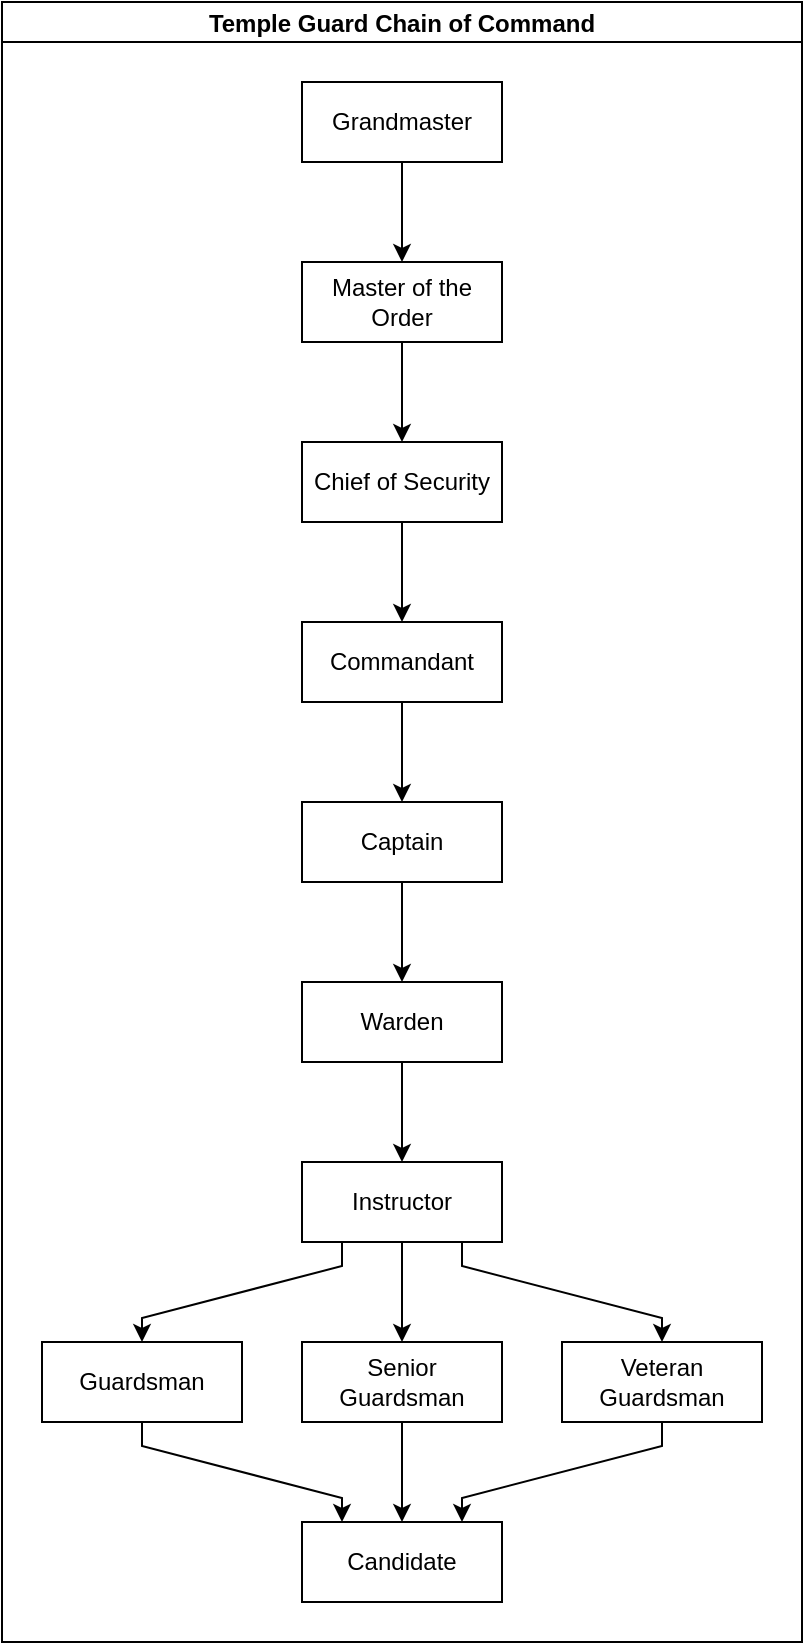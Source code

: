 <mxfile version="20.5.3" type="device"><diagram id="C5RBs43oDa-KdzZeNtuy" name="Page-1"><mxGraphModel dx="1422" dy="809" grid="1" gridSize="10" guides="1" tooltips="1" connect="1" arrows="1" fold="1" page="1" pageScale="1" pageWidth="827" pageHeight="1169" math="0" shadow="0"><root><mxCell id="WIyWlLk6GJQsqaUBKTNV-0"/><mxCell id="WIyWlLk6GJQsqaUBKTNV-1" parent="WIyWlLk6GJQsqaUBKTNV-0"/><mxCell id="BR4H6Kr1QVrYx8puUUpU-97" value="Temple Guard Chain of Command" style="swimlane;startSize=20;horizontal=1;childLayout=flowLayout;flowOrientation=north;resizable=0;interRankCellSpacing=50;containerType=tree;" vertex="1" parent="WIyWlLk6GJQsqaUBKTNV-1"><mxGeometry x="214" y="175" width="400" height="820" as="geometry"/></mxCell><mxCell id="BR4H6Kr1QVrYx8puUUpU-98" value="Grandmaster" style="whiteSpace=wrap;html=1;" vertex="1" parent="BR4H6Kr1QVrYx8puUUpU-97"><mxGeometry x="150" y="40" width="100" height="40" as="geometry"/></mxCell><mxCell id="BR4H6Kr1QVrYx8puUUpU-106" value="" style="edgeStyle=orthogonalEdgeStyle;rounded=0;orthogonalLoop=1;jettySize=auto;html=1;noEdgeStyle=1;orthogonal=1;" edge="1" source="BR4H6Kr1QVrYx8puUUpU-98" target="BR4H6Kr1QVrYx8puUUpU-107" parent="BR4H6Kr1QVrYx8puUUpU-97"><mxGeometry relative="1" as="geometry"><Array as="points"><mxPoint x="200" y="92"/><mxPoint x="200" y="118"/></Array></mxGeometry></mxCell><mxCell id="BR4H6Kr1QVrYx8puUUpU-107" value="Master of the Order" style="whiteSpace=wrap;html=1;" vertex="1" parent="BR4H6Kr1QVrYx8puUUpU-97"><mxGeometry x="150" y="130" width="100" height="40" as="geometry"/></mxCell><mxCell id="BR4H6Kr1QVrYx8puUUpU-108" value="" style="edgeStyle=orthogonalEdgeStyle;rounded=0;orthogonalLoop=1;jettySize=auto;html=1;noEdgeStyle=1;orthogonal=1;" edge="1" target="BR4H6Kr1QVrYx8puUUpU-109" source="BR4H6Kr1QVrYx8puUUpU-107" parent="BR4H6Kr1QVrYx8puUUpU-97"><mxGeometry relative="1" as="geometry"><mxPoint x="769" y="1365" as="sourcePoint"/><Array as="points"><mxPoint x="200" y="182"/><mxPoint x="200" y="208"/></Array></mxGeometry></mxCell><mxCell id="BR4H6Kr1QVrYx8puUUpU-109" value="Chief of Security" style="whiteSpace=wrap;html=1;" vertex="1" parent="BR4H6Kr1QVrYx8puUUpU-97"><mxGeometry x="150" y="220" width="100" height="40" as="geometry"/></mxCell><mxCell id="BR4H6Kr1QVrYx8puUUpU-110" value="" style="edgeStyle=orthogonalEdgeStyle;rounded=0;orthogonalLoop=1;jettySize=auto;html=1;noEdgeStyle=1;orthogonal=1;" edge="1" target="BR4H6Kr1QVrYx8puUUpU-111" source="BR4H6Kr1QVrYx8puUUpU-109" parent="BR4H6Kr1QVrYx8puUUpU-97"><mxGeometry relative="1" as="geometry"><mxPoint x="729" y="1375" as="sourcePoint"/><Array as="points"><mxPoint x="200" y="272"/><mxPoint x="200" y="298"/></Array></mxGeometry></mxCell><mxCell id="BR4H6Kr1QVrYx8puUUpU-111" value="Commandant" style="whiteSpace=wrap;html=1;" vertex="1" parent="BR4H6Kr1QVrYx8puUUpU-97"><mxGeometry x="150" y="310" width="100" height="40" as="geometry"/></mxCell><mxCell id="BR4H6Kr1QVrYx8puUUpU-112" value="" style="edgeStyle=orthogonalEdgeStyle;rounded=0;orthogonalLoop=1;jettySize=auto;html=1;noEdgeStyle=1;orthogonal=1;" edge="1" target="BR4H6Kr1QVrYx8puUUpU-113" source="BR4H6Kr1QVrYx8puUUpU-111" parent="BR4H6Kr1QVrYx8puUUpU-97"><mxGeometry relative="1" as="geometry"><mxPoint x="689" y="1385" as="sourcePoint"/><Array as="points"><mxPoint x="200" y="362"/><mxPoint x="200" y="388"/></Array></mxGeometry></mxCell><mxCell id="BR4H6Kr1QVrYx8puUUpU-113" value="Captain" style="whiteSpace=wrap;html=1;" vertex="1" parent="BR4H6Kr1QVrYx8puUUpU-97"><mxGeometry x="150" y="400" width="100" height="40" as="geometry"/></mxCell><mxCell id="BR4H6Kr1QVrYx8puUUpU-114" value="" style="edgeStyle=orthogonalEdgeStyle;rounded=0;orthogonalLoop=1;jettySize=auto;html=1;noEdgeStyle=1;orthogonal=1;" edge="1" target="BR4H6Kr1QVrYx8puUUpU-115" source="BR4H6Kr1QVrYx8puUUpU-113" parent="BR4H6Kr1QVrYx8puUUpU-97"><mxGeometry relative="1" as="geometry"><mxPoint x="649" y="1395" as="sourcePoint"/><Array as="points"><mxPoint x="200" y="452"/><mxPoint x="200" y="478"/></Array></mxGeometry></mxCell><mxCell id="BR4H6Kr1QVrYx8puUUpU-115" value="Warden" style="whiteSpace=wrap;html=1;" vertex="1" parent="BR4H6Kr1QVrYx8puUUpU-97"><mxGeometry x="150" y="490" width="100" height="40" as="geometry"/></mxCell><mxCell id="BR4H6Kr1QVrYx8puUUpU-116" value="" style="edgeStyle=orthogonalEdgeStyle;rounded=0;orthogonalLoop=1;jettySize=auto;html=1;noEdgeStyle=1;orthogonal=1;" edge="1" target="BR4H6Kr1QVrYx8puUUpU-117" source="BR4H6Kr1QVrYx8puUUpU-115" parent="BR4H6Kr1QVrYx8puUUpU-97"><mxGeometry relative="1" as="geometry"><mxPoint x="609" y="1405" as="sourcePoint"/><Array as="points"><mxPoint x="200" y="542"/><mxPoint x="200" y="568"/></Array></mxGeometry></mxCell><mxCell id="BR4H6Kr1QVrYx8puUUpU-117" value="Instructor" style="whiteSpace=wrap;html=1;" vertex="1" parent="BR4H6Kr1QVrYx8puUUpU-97"><mxGeometry x="150" y="580" width="100" height="40" as="geometry"/></mxCell><mxCell id="BR4H6Kr1QVrYx8puUUpU-118" value="" style="edgeStyle=orthogonalEdgeStyle;rounded=0;orthogonalLoop=1;jettySize=auto;html=1;noEdgeStyle=1;orthogonal=1;" edge="1" target="BR4H6Kr1QVrYx8puUUpU-119" source="BR4H6Kr1QVrYx8puUUpU-117" parent="BR4H6Kr1QVrYx8puUUpU-97"><mxGeometry relative="1" as="geometry"><mxPoint x="569" y="1415" as="sourcePoint"/><Array as="points"><mxPoint x="170" y="632"/><mxPoint x="70" y="658"/></Array></mxGeometry></mxCell><mxCell id="BR4H6Kr1QVrYx8puUUpU-126" style="edgeStyle=orthogonalEdgeStyle;rounded=0;orthogonalLoop=1;jettySize=auto;html=1;exitX=0.5;exitY=1;exitDx=0;exitDy=0;noEdgeStyle=1;orthogonal=1;" edge="1" parent="BR4H6Kr1QVrYx8puUUpU-97" source="BR4H6Kr1QVrYx8puUUpU-119" target="BR4H6Kr1QVrYx8puUUpU-125"><mxGeometry relative="1" as="geometry"><Array as="points"><mxPoint x="70" y="722"/><mxPoint x="170" y="748"/></Array></mxGeometry></mxCell><mxCell id="BR4H6Kr1QVrYx8puUUpU-119" value="Guardsman" style="whiteSpace=wrap;html=1;" vertex="1" parent="BR4H6Kr1QVrYx8puUUpU-97"><mxGeometry x="20" y="670" width="100" height="40" as="geometry"/></mxCell><mxCell id="BR4H6Kr1QVrYx8puUUpU-120" value="" style="edgeStyle=orthogonalEdgeStyle;rounded=0;orthogonalLoop=1;jettySize=auto;html=1;noEdgeStyle=1;orthogonal=1;" edge="1" target="BR4H6Kr1QVrYx8puUUpU-121" source="BR4H6Kr1QVrYx8puUUpU-117" parent="BR4H6Kr1QVrYx8puUUpU-97"><mxGeometry relative="1" as="geometry"><mxPoint x="549" y="1375" as="sourcePoint"/><Array as="points"><mxPoint x="200" y="634"/><mxPoint x="200" y="658"/></Array></mxGeometry></mxCell><mxCell id="BR4H6Kr1QVrYx8puUUpU-121" value="Senior Guardsman" style="whiteSpace=wrap;html=1;" vertex="1" parent="BR4H6Kr1QVrYx8puUUpU-97"><mxGeometry x="150" y="670" width="100" height="40" as="geometry"/></mxCell><mxCell id="BR4H6Kr1QVrYx8puUUpU-122" value="" style="edgeStyle=orthogonalEdgeStyle;rounded=0;orthogonalLoop=1;jettySize=auto;html=1;noEdgeStyle=1;orthogonal=1;" edge="1" target="BR4H6Kr1QVrYx8puUUpU-123" source="BR4H6Kr1QVrYx8puUUpU-117" parent="BR4H6Kr1QVrYx8puUUpU-97"><mxGeometry relative="1" as="geometry"><mxPoint x="594" y="1335" as="sourcePoint"/><Array as="points"><mxPoint x="230" y="632"/><mxPoint x="330" y="658"/></Array></mxGeometry></mxCell><mxCell id="BR4H6Kr1QVrYx8puUUpU-127" style="edgeStyle=orthogonalEdgeStyle;rounded=0;orthogonalLoop=1;jettySize=auto;html=1;exitX=0.5;exitY=1;exitDx=0;exitDy=0;noEdgeStyle=1;orthogonal=1;" edge="1" parent="BR4H6Kr1QVrYx8puUUpU-97" source="BR4H6Kr1QVrYx8puUUpU-123" target="BR4H6Kr1QVrYx8puUUpU-125"><mxGeometry relative="1" as="geometry"><Array as="points"><mxPoint x="330" y="722"/><mxPoint x="230" y="748"/></Array></mxGeometry></mxCell><mxCell id="BR4H6Kr1QVrYx8puUUpU-123" value="Veteran Guardsman" style="whiteSpace=wrap;html=1;" vertex="1" parent="BR4H6Kr1QVrYx8puUUpU-97"><mxGeometry x="280" y="670" width="100" height="40" as="geometry"/></mxCell><mxCell id="BR4H6Kr1QVrYx8puUUpU-124" value="" style="edgeStyle=orthogonalEdgeStyle;rounded=0;orthogonalLoop=1;jettySize=auto;html=1;noEdgeStyle=1;orthogonal=1;" edge="1" target="BR4H6Kr1QVrYx8puUUpU-125" source="BR4H6Kr1QVrYx8puUUpU-121" parent="BR4H6Kr1QVrYx8puUUpU-97"><mxGeometry relative="1" as="geometry"><mxPoint x="639" y="1385" as="sourcePoint"/><Array as="points"><mxPoint x="200" y="722"/><mxPoint x="200" y="746"/></Array></mxGeometry></mxCell><mxCell id="BR4H6Kr1QVrYx8puUUpU-125" value="Candidate" style="whiteSpace=wrap;html=1;" vertex="1" parent="BR4H6Kr1QVrYx8puUUpU-97"><mxGeometry x="150" y="760" width="100" height="40" as="geometry"/></mxCell></root></mxGraphModel></diagram></mxfile>